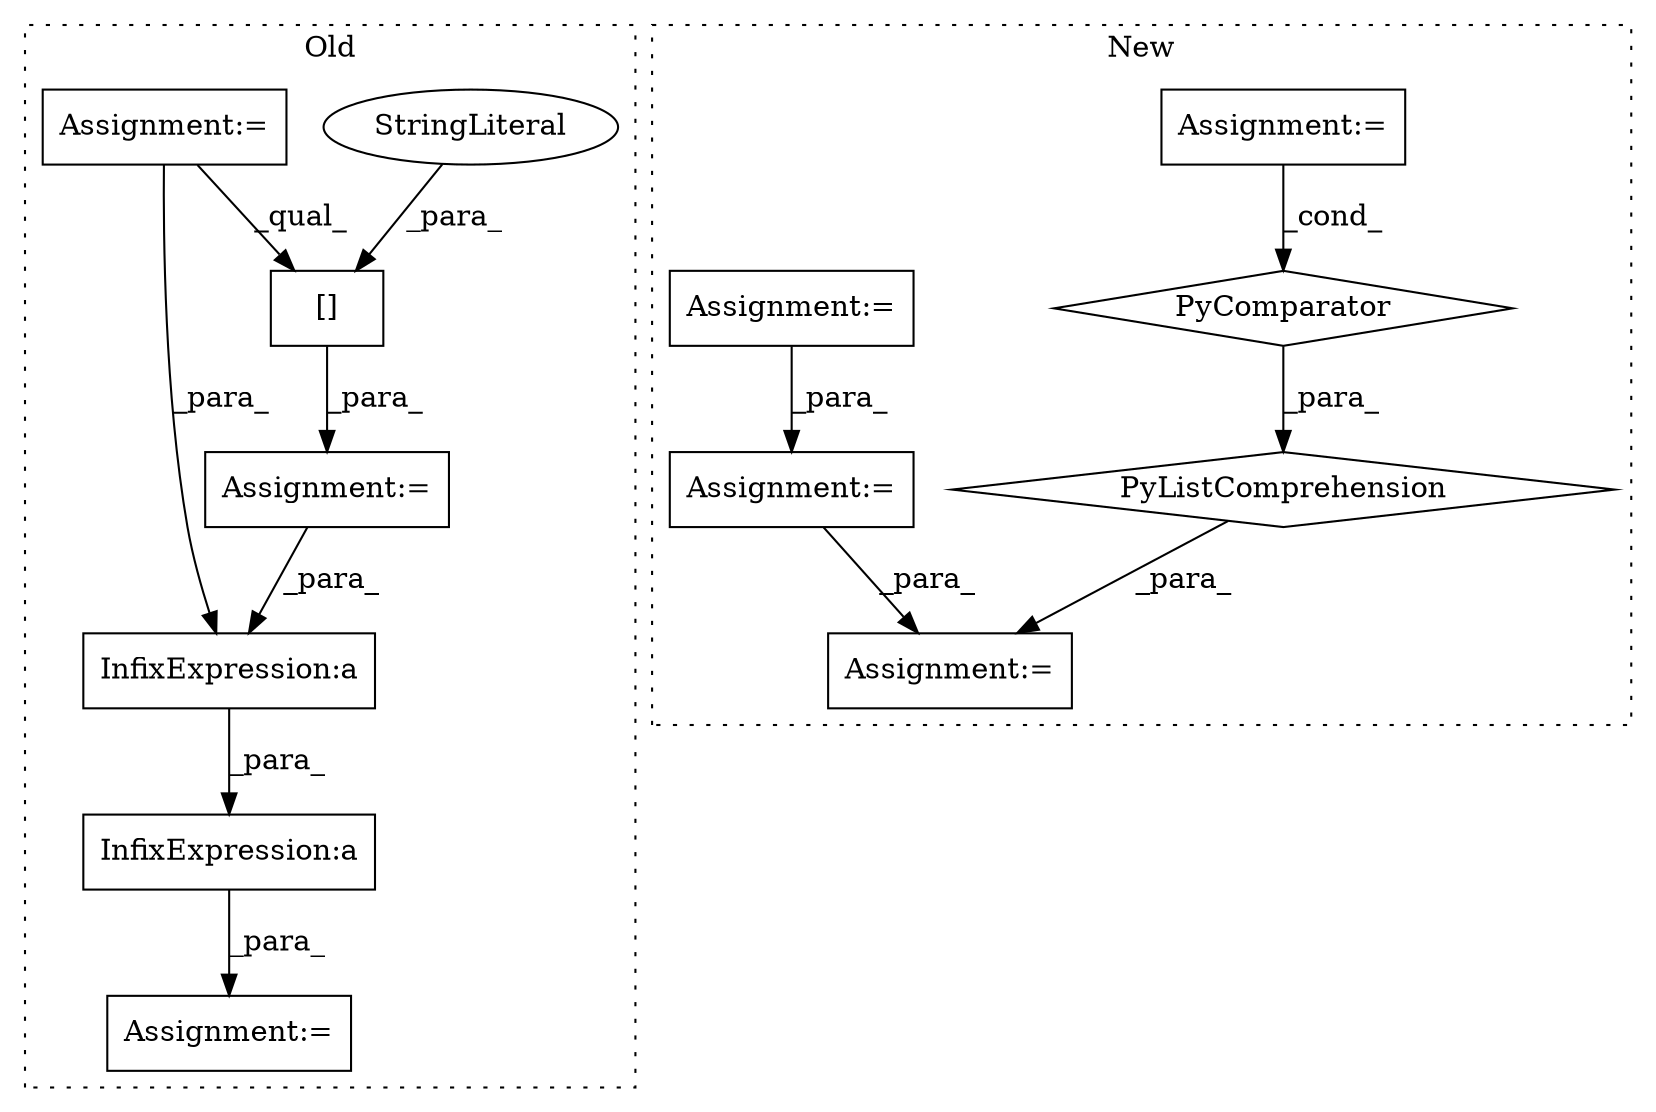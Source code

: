 digraph G {
subgraph cluster0 {
1 [label="[]" a="2" s="1398,1423" l="17,1" shape="box"];
6 [label="StringLiteral" a="45" s="1415" l="8" shape="ellipse"];
7 [label="Assignment:=" a="7" s="540" l="1" shape="box"];
8 [label="Assignment:=" a="7" s="1290" l="1" shape="box"];
9 [label="Assignment:=" a="7" s="1388" l="45" shape="box"];
12 [label="InfixExpression:a" a="27" s="1441" l="8" shape="box"];
13 [label="InfixExpression:a" a="27" s="1580" l="14" shape="box"];
label = "Old";
style="dotted";
}
subgraph cluster1 {
2 [label="PyListComprehension" a="109" s="2002" l="123" shape="diamond"];
3 [label="PyComparator" a="113" s="2078" l="39" shape="diamond"];
4 [label="Assignment:=" a="7" s="1809" l="1" shape="box"];
5 [label="Assignment:=" a="7" s="1858" l="1" shape="box"];
10 [label="Assignment:=" a="7" s="1741" l="1" shape="box"];
11 [label="Assignment:=" a="7" s="1947" l="39" shape="box"];
label = "New";
style="dotted";
}
1 -> 9 [label="_para_"];
2 -> 5 [label="_para_"];
3 -> 2 [label="_para_"];
4 -> 3 [label="_cond_"];
6 -> 1 [label="_para_"];
7 -> 1 [label="_qual_"];
7 -> 12 [label="_para_"];
9 -> 12 [label="_para_"];
10 -> 11 [label="_para_"];
11 -> 5 [label="_para_"];
12 -> 13 [label="_para_"];
13 -> 8 [label="_para_"];
}